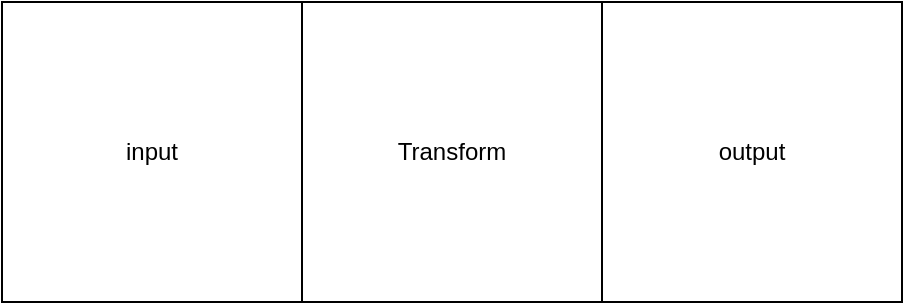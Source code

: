 <mxfile version="15.9.1" type="github">
  <diagram id="tND_tBShEbsj4f78IOFj" name="Page-1">
    <mxGraphModel dx="1054" dy="698" grid="1" gridSize="10" guides="1" tooltips="1" connect="1" arrows="1" fold="1" page="1" pageScale="1" pageWidth="850" pageHeight="1100" math="0" shadow="0">
      <root>
        <mxCell id="0" />
        <mxCell id="1" parent="0" />
        <mxCell id="Ben7Rwewzs3mKR0b3PrG-1" value="Transform" style="whiteSpace=wrap;html=1;aspect=fixed;" vertex="1" parent="1">
          <mxGeometry x="190" y="190" width="150" height="150" as="geometry" />
        </mxCell>
        <mxCell id="Ben7Rwewzs3mKR0b3PrG-2" value="input" style="whiteSpace=wrap;html=1;aspect=fixed;" vertex="1" parent="1">
          <mxGeometry x="40" y="190" width="150" height="150" as="geometry" />
        </mxCell>
        <mxCell id="Ben7Rwewzs3mKR0b3PrG-3" value="output" style="whiteSpace=wrap;html=1;aspect=fixed;" vertex="1" parent="1">
          <mxGeometry x="340" y="190" width="150" height="150" as="geometry" />
        </mxCell>
      </root>
    </mxGraphModel>
  </diagram>
</mxfile>
